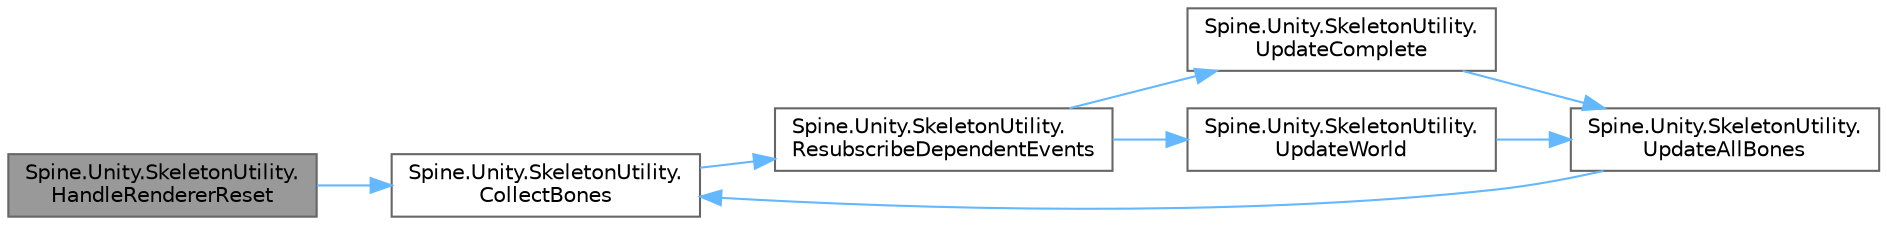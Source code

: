 digraph "Spine.Unity.SkeletonUtility.HandleRendererReset"
{
 // LATEX_PDF_SIZE
  bgcolor="transparent";
  edge [fontname=Helvetica,fontsize=10,labelfontname=Helvetica,labelfontsize=10];
  node [fontname=Helvetica,fontsize=10,shape=box,height=0.2,width=0.4];
  rankdir="LR";
  Node1 [id="Node000001",label="Spine.Unity.SkeletonUtility.\lHandleRendererReset",height=0.2,width=0.4,color="gray40", fillcolor="grey60", style="filled", fontcolor="black",tooltip=" "];
  Node1 -> Node2 [id="edge1_Node000001_Node000002",color="steelblue1",style="solid",tooltip=" "];
  Node2 [id="Node000002",label="Spine.Unity.SkeletonUtility.\lCollectBones",height=0.2,width=0.4,color="grey40", fillcolor="white", style="filled",URL="$class_spine_1_1_unity_1_1_skeleton_utility.html#ae32bbea21478c73e94adea6af43e0a52",tooltip=" "];
  Node2 -> Node3 [id="edge2_Node000002_Node000003",color="steelblue1",style="solid",tooltip=" "];
  Node3 [id="Node000003",label="Spine.Unity.SkeletonUtility.\lResubscribeDependentEvents",height=0.2,width=0.4,color="grey40", fillcolor="white", style="filled",URL="$class_spine_1_1_unity_1_1_skeleton_utility.html#aa7e7c6a501192531f761a26de6d3910a",tooltip=" "];
  Node3 -> Node4 [id="edge3_Node000003_Node000004",color="steelblue1",style="solid",tooltip=" "];
  Node4 [id="Node000004",label="Spine.Unity.SkeletonUtility.\lUpdateComplete",height=0.2,width=0.4,color="grey40", fillcolor="white", style="filled",URL="$class_spine_1_1_unity_1_1_skeleton_utility.html#a594711858f18430e3a4bb903cb50b7f9",tooltip=" "];
  Node4 -> Node5 [id="edge4_Node000004_Node000005",color="steelblue1",style="solid",tooltip=" "];
  Node5 [id="Node000005",label="Spine.Unity.SkeletonUtility.\lUpdateAllBones",height=0.2,width=0.4,color="grey40", fillcolor="white", style="filled",URL="$class_spine_1_1_unity_1_1_skeleton_utility.html#a4494dc034768c27c176aa285f53de883",tooltip=" "];
  Node5 -> Node2 [id="edge5_Node000005_Node000002",color="steelblue1",style="solid",tooltip=" "];
  Node3 -> Node6 [id="edge6_Node000003_Node000006",color="steelblue1",style="solid",tooltip=" "];
  Node6 [id="Node000006",label="Spine.Unity.SkeletonUtility.\lUpdateWorld",height=0.2,width=0.4,color="grey40", fillcolor="white", style="filled",URL="$class_spine_1_1_unity_1_1_skeleton_utility.html#a118b3e9fc284b8b231e7a66f0ce2fe44",tooltip=" "];
  Node6 -> Node5 [id="edge7_Node000006_Node000005",color="steelblue1",style="solid",tooltip=" "];
}
